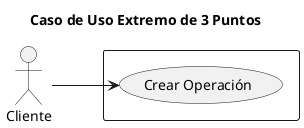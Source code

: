 @startuml

title Caso de Uso Extremo de 3 Puntos

left to right direction

actor Cliente as user

rectangle  {
    usecase "Crear Operación" as crear
}

user --> crear: ""

@enduml